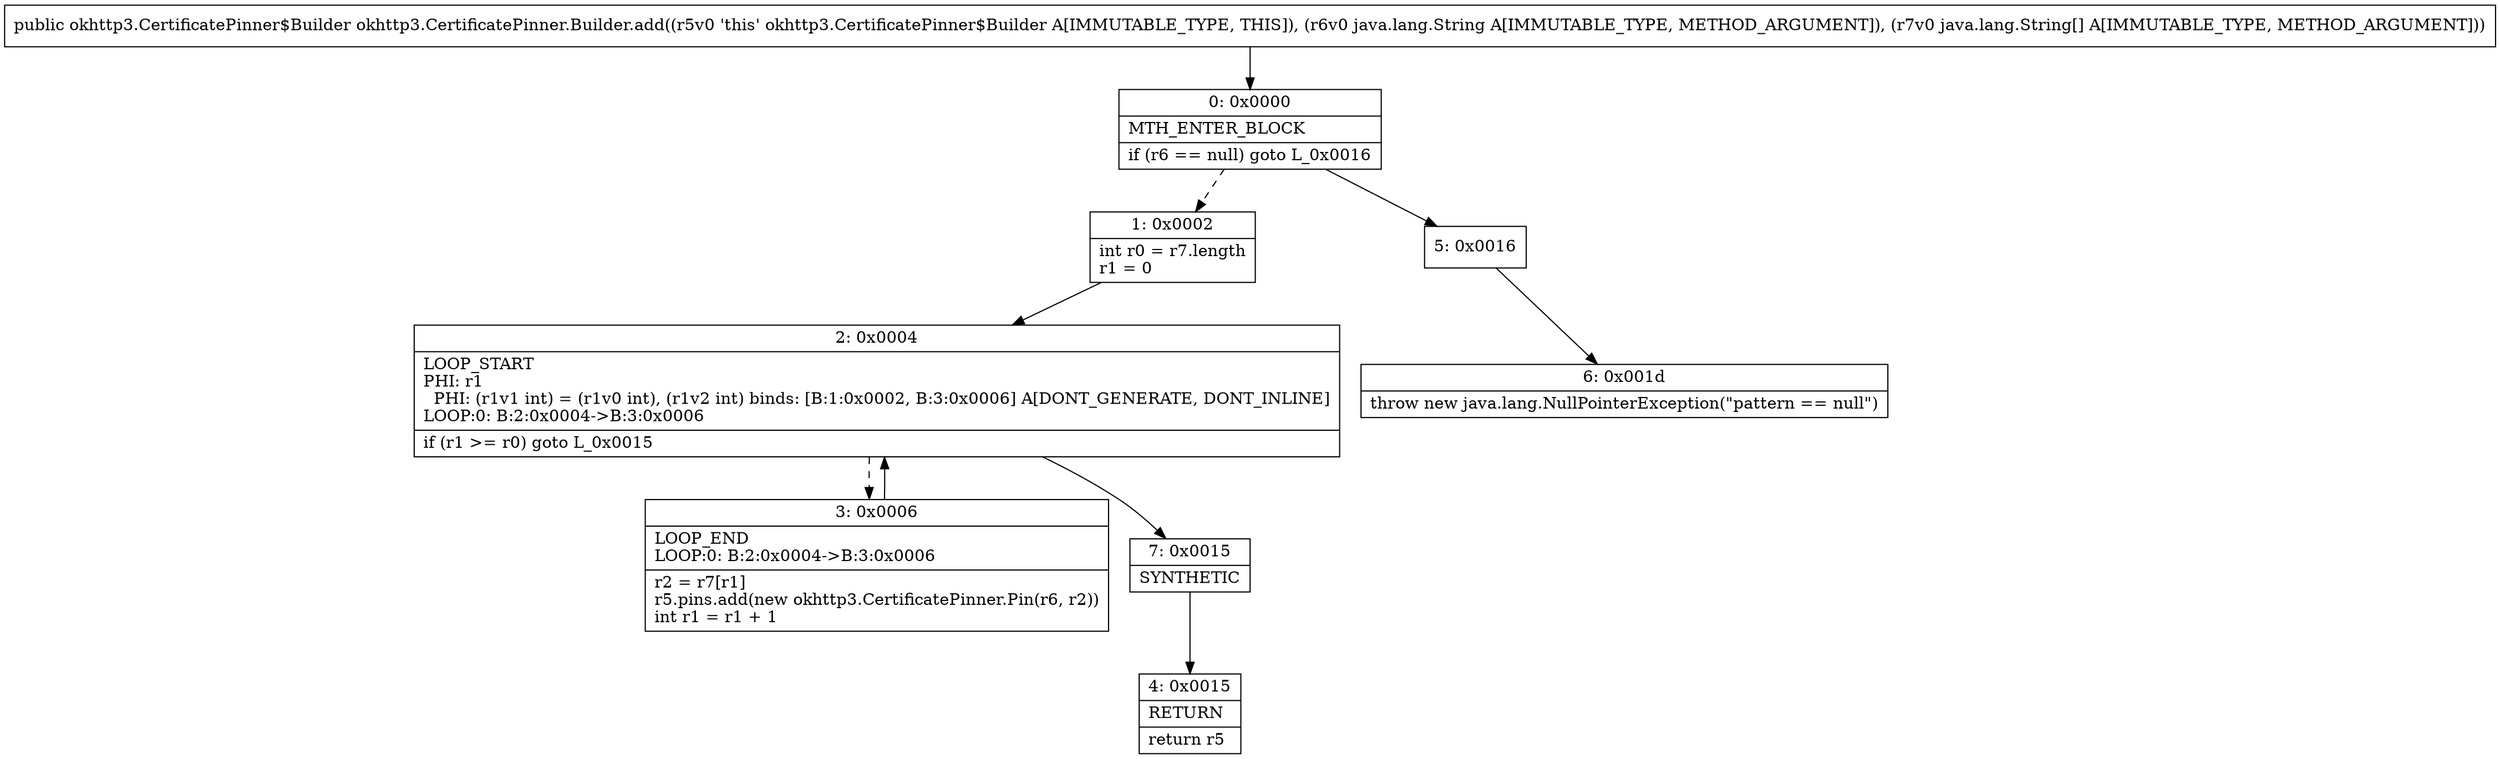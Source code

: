 digraph "CFG forokhttp3.CertificatePinner.Builder.add(Ljava\/lang\/String;[Ljava\/lang\/String;)Lokhttp3\/CertificatePinner$Builder;" {
Node_0 [shape=record,label="{0\:\ 0x0000|MTH_ENTER_BLOCK\l|if (r6 == null) goto L_0x0016\l}"];
Node_1 [shape=record,label="{1\:\ 0x0002|int r0 = r7.length\lr1 = 0\l}"];
Node_2 [shape=record,label="{2\:\ 0x0004|LOOP_START\lPHI: r1 \l  PHI: (r1v1 int) = (r1v0 int), (r1v2 int) binds: [B:1:0x0002, B:3:0x0006] A[DONT_GENERATE, DONT_INLINE]\lLOOP:0: B:2:0x0004\-\>B:3:0x0006\l|if (r1 \>= r0) goto L_0x0015\l}"];
Node_3 [shape=record,label="{3\:\ 0x0006|LOOP_END\lLOOP:0: B:2:0x0004\-\>B:3:0x0006\l|r2 = r7[r1]\lr5.pins.add(new okhttp3.CertificatePinner.Pin(r6, r2))\lint r1 = r1 + 1\l}"];
Node_4 [shape=record,label="{4\:\ 0x0015|RETURN\l|return r5\l}"];
Node_5 [shape=record,label="{5\:\ 0x0016}"];
Node_6 [shape=record,label="{6\:\ 0x001d|throw new java.lang.NullPointerException(\"pattern == null\")\l}"];
Node_7 [shape=record,label="{7\:\ 0x0015|SYNTHETIC\l}"];
MethodNode[shape=record,label="{public okhttp3.CertificatePinner$Builder okhttp3.CertificatePinner.Builder.add((r5v0 'this' okhttp3.CertificatePinner$Builder A[IMMUTABLE_TYPE, THIS]), (r6v0 java.lang.String A[IMMUTABLE_TYPE, METHOD_ARGUMENT]), (r7v0 java.lang.String[] A[IMMUTABLE_TYPE, METHOD_ARGUMENT])) }"];
MethodNode -> Node_0;
Node_0 -> Node_1[style=dashed];
Node_0 -> Node_5;
Node_1 -> Node_2;
Node_2 -> Node_3[style=dashed];
Node_2 -> Node_7;
Node_3 -> Node_2;
Node_5 -> Node_6;
Node_7 -> Node_4;
}

